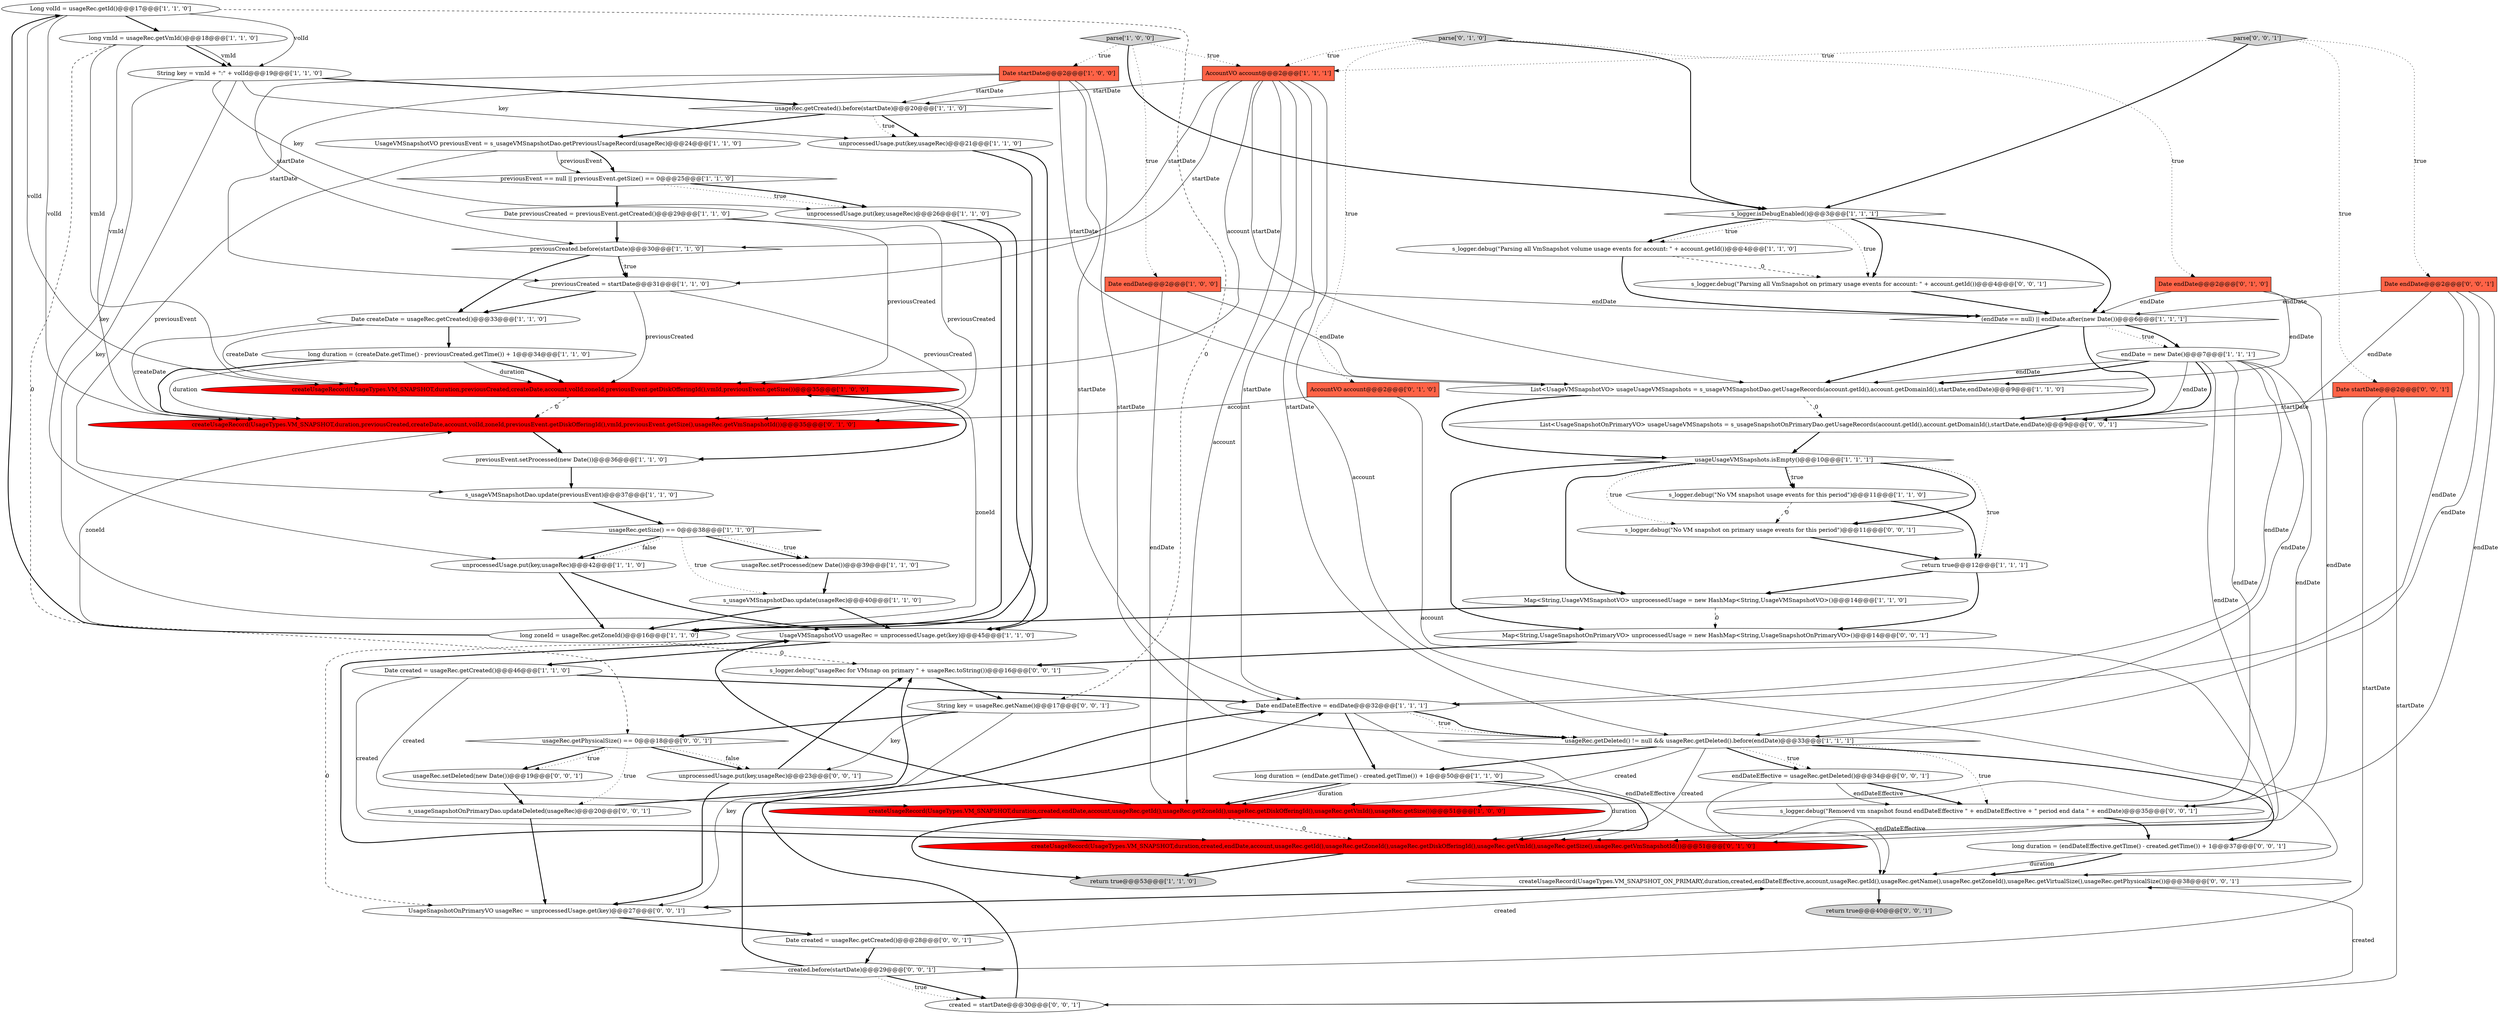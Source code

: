 digraph {
2 [style = filled, label = "Long volId = usageRec.getId()@@@17@@@['1', '1', '0']", fillcolor = white, shape = ellipse image = "AAA0AAABBB1BBB"];
25 [style = filled, label = "s_logger.debug(\"Parsing all VmSnapshot volume usage events for account: \" + account.getId())@@@4@@@['1', '1', '0']", fillcolor = white, shape = ellipse image = "AAA0AAABBB1BBB"];
14 [style = filled, label = "usageUsageVMSnapshots.isEmpty()@@@10@@@['1', '1', '1']", fillcolor = white, shape = diamond image = "AAA0AAABBB1BBB"];
4 [style = filled, label = "return true@@@12@@@['1', '1', '1']", fillcolor = white, shape = ellipse image = "AAA0AAABBB1BBB"];
48 [style = filled, label = "created = startDate@@@30@@@['0', '0', '1']", fillcolor = white, shape = ellipse image = "AAA0AAABBB3BBB"];
43 [style = filled, label = "AccountVO account@@@2@@@['0', '1', '0']", fillcolor = tomato, shape = box image = "AAA0AAABBB2BBB"];
1 [style = filled, label = "usageRec.getCreated().before(startDate)@@@20@@@['1', '1', '0']", fillcolor = white, shape = diamond image = "AAA0AAABBB1BBB"];
41 [style = filled, label = "Date endDate@@@2@@@['0', '1', '0']", fillcolor = tomato, shape = box image = "AAA0AAABBB2BBB"];
10 [style = filled, label = "return true@@@53@@@['1', '1', '0']", fillcolor = lightgray, shape = ellipse image = "AAA0AAABBB1BBB"];
16 [style = filled, label = "Date startDate@@@2@@@['1', '0', '0']", fillcolor = tomato, shape = box image = "AAA0AAABBB1BBB"];
19 [style = filled, label = "createUsageRecord(UsageTypes.VM_SNAPSHOT,duration,previousCreated,createDate,account,volId,zoneId,previousEvent.getDiskOfferingId(),vmId,previousEvent.getSize())@@@35@@@['1', '0', '0']", fillcolor = red, shape = ellipse image = "AAA1AAABBB1BBB"];
30 [style = filled, label = "UsageVMSnapshotVO previousEvent = s_usageVMSnapshotDao.getPreviousUsageRecord(usageRec)@@@24@@@['1', '1', '0']", fillcolor = white, shape = ellipse image = "AAA0AAABBB1BBB"];
0 [style = filled, label = "Map<String,UsageVMSnapshotVO> unprocessedUsage = new HashMap<String,UsageVMSnapshotVO>()@@@14@@@['1', '1', '0']", fillcolor = white, shape = ellipse image = "AAA0AAABBB1BBB"];
17 [style = filled, label = "Date created = usageRec.getCreated()@@@46@@@['1', '1', '0']", fillcolor = white, shape = ellipse image = "AAA0AAABBB1BBB"];
51 [style = filled, label = "return true@@@40@@@['0', '0', '1']", fillcolor = lightgray, shape = ellipse image = "AAA0AAABBB3BBB"];
29 [style = filled, label = "s_logger.isDebugEnabled()@@@3@@@['1', '1', '1']", fillcolor = white, shape = diamond image = "AAA0AAABBB1BBB"];
55 [style = filled, label = "Date startDate@@@2@@@['0', '0', '1']", fillcolor = tomato, shape = box image = "AAA0AAABBB3BBB"];
42 [style = filled, label = "parse['0', '1', '0']", fillcolor = lightgray, shape = diamond image = "AAA0AAABBB2BBB"];
62 [style = filled, label = "s_logger.debug(\"Remoevd vm snapshot found endDateEffective \" + endDateEffective + \" period end data \" + endDate)@@@35@@@['0', '0', '1']", fillcolor = white, shape = ellipse image = "AAA0AAABBB3BBB"];
35 [style = filled, label = "previousCreated = startDate@@@31@@@['1', '1', '0']", fillcolor = white, shape = ellipse image = "AAA0AAABBB1BBB"];
11 [style = filled, label = "previousEvent == null || previousEvent.getSize() == 0@@@25@@@['1', '1', '0']", fillcolor = white, shape = diamond image = "AAA0AAABBB1BBB"];
39 [style = filled, label = "Date previousCreated = previousEvent.getCreated()@@@29@@@['1', '1', '0']", fillcolor = white, shape = ellipse image = "AAA0AAABBB1BBB"];
44 [style = filled, label = "createUsageRecord(UsageTypes.VM_SNAPSHOT,duration,previousCreated,createDate,account,volId,zoneId,previousEvent.getDiskOfferingId(),vmId,previousEvent.getSize(),usageRec.getVmSnapshotId())@@@35@@@['0', '1', '0']", fillcolor = red, shape = ellipse image = "AAA1AAABBB2BBB"];
45 [style = filled, label = "createUsageRecord(UsageTypes.VM_SNAPSHOT,duration,created,endDate,account,usageRec.getId(),usageRec.getZoneId(),usageRec.getDiskOfferingId(),usageRec.getVmId(),usageRec.getSize(),usageRec.getVmSnapshotId())@@@51@@@['0', '1', '0']", fillcolor = red, shape = ellipse image = "AAA1AAABBB2BBB"];
3 [style = filled, label = "Date endDateEffective = endDate@@@32@@@['1', '1', '1']", fillcolor = white, shape = ellipse image = "AAA0AAABBB1BBB"];
49 [style = filled, label = "endDateEffective = usageRec.getDeleted()@@@34@@@['0', '0', '1']", fillcolor = white, shape = ellipse image = "AAA0AAABBB3BBB"];
61 [style = filled, label = "Date created = usageRec.getCreated()@@@28@@@['0', '0', '1']", fillcolor = white, shape = ellipse image = "AAA0AAABBB3BBB"];
13 [style = filled, label = "s_logger.debug(\"No VM snapshot usage events for this period\")@@@11@@@['1', '1', '0']", fillcolor = white, shape = ellipse image = "AAA0AAABBB1BBB"];
27 [style = filled, label = "usageRec.getDeleted() != null && usageRec.getDeleted().before(endDate)@@@33@@@['1', '1', '1']", fillcolor = white, shape = diamond image = "AAA0AAABBB1BBB"];
24 [style = filled, label = "s_usageVMSnapshotDao.update(previousEvent)@@@37@@@['1', '1', '0']", fillcolor = white, shape = ellipse image = "AAA0AAABBB1BBB"];
37 [style = filled, label = "previousEvent.setProcessed(new Date())@@@36@@@['1', '1', '0']", fillcolor = white, shape = ellipse image = "AAA0AAABBB1BBB"];
60 [style = filled, label = "UsageSnapshotOnPrimaryVO usageRec = unprocessedUsage.get(key)@@@27@@@['0', '0', '1']", fillcolor = white, shape = ellipse image = "AAA0AAABBB3BBB"];
21 [style = filled, label = "endDate = new Date()@@@7@@@['1', '1', '1']", fillcolor = white, shape = ellipse image = "AAA0AAABBB1BBB"];
32 [style = filled, label = "Date endDate@@@2@@@['1', '0', '0']", fillcolor = tomato, shape = box image = "AAA0AAABBB1BBB"];
12 [style = filled, label = "s_usageVMSnapshotDao.update(usageRec)@@@40@@@['1', '1', '0']", fillcolor = white, shape = ellipse image = "AAA0AAABBB1BBB"];
28 [style = filled, label = "usageRec.getSize() == 0@@@38@@@['1', '1', '0']", fillcolor = white, shape = diamond image = "AAA0AAABBB1BBB"];
6 [style = filled, label = "usageRec.setProcessed(new Date())@@@39@@@['1', '1', '0']", fillcolor = white, shape = ellipse image = "AAA0AAABBB1BBB"];
8 [style = filled, label = "previousCreated.before(startDate)@@@30@@@['1', '1', '0']", fillcolor = white, shape = diamond image = "AAA0AAABBB1BBB"];
50 [style = filled, label = "Map<String,UsageSnapshotOnPrimaryVO> unprocessedUsage = new HashMap<String,UsageSnapshotOnPrimaryVO>()@@@14@@@['0', '0', '1']", fillcolor = white, shape = ellipse image = "AAA0AAABBB3BBB"];
9 [style = filled, label = "Date createDate = usageRec.getCreated()@@@33@@@['1', '1', '0']", fillcolor = white, shape = ellipse image = "AAA0AAABBB1BBB"];
38 [style = filled, label = "(endDate == null) || endDate.after(new Date())@@@6@@@['1', '1', '1']", fillcolor = white, shape = diamond image = "AAA0AAABBB1BBB"];
65 [style = filled, label = "created.before(startDate)@@@29@@@['0', '0', '1']", fillcolor = white, shape = diamond image = "AAA0AAABBB3BBB"];
33 [style = filled, label = "UsageVMSnapshotVO usageRec = unprocessedUsage.get(key)@@@45@@@['1', '1', '0']", fillcolor = white, shape = ellipse image = "AAA0AAABBB1BBB"];
52 [style = filled, label = "usageRec.getPhysicalSize() == 0@@@18@@@['0', '0', '1']", fillcolor = white, shape = diamond image = "AAA0AAABBB3BBB"];
34 [style = filled, label = "AccountVO account@@@2@@@['1', '1', '1']", fillcolor = tomato, shape = box image = "AAA0AAABBB1BBB"];
64 [style = filled, label = "unprocessedUsage.put(key,usageRec)@@@23@@@['0', '0', '1']", fillcolor = white, shape = ellipse image = "AAA0AAABBB3BBB"];
66 [style = filled, label = "s_usageSnapshotOnPrimaryDao.updateDeleted(usageRec)@@@20@@@['0', '0', '1']", fillcolor = white, shape = ellipse image = "AAA0AAABBB3BBB"];
63 [style = filled, label = "Date endDate@@@2@@@['0', '0', '1']", fillcolor = tomato, shape = box image = "AAA0AAABBB3BBB"];
26 [style = filled, label = "createUsageRecord(UsageTypes.VM_SNAPSHOT,duration,created,endDate,account,usageRec.getId(),usageRec.getZoneId(),usageRec.getDiskOfferingId(),usageRec.getVmId(),usageRec.getSize())@@@51@@@['1', '0', '0']", fillcolor = red, shape = ellipse image = "AAA1AAABBB1BBB"];
5 [style = filled, label = "unprocessedUsage.put(key,usageRec)@@@21@@@['1', '1', '0']", fillcolor = white, shape = ellipse image = "AAA0AAABBB1BBB"];
31 [style = filled, label = "unprocessedUsage.put(key,usageRec)@@@42@@@['1', '1', '0']", fillcolor = white, shape = ellipse image = "AAA0AAABBB1BBB"];
36 [style = filled, label = "long zoneId = usageRec.getZoneId()@@@16@@@['1', '1', '0']", fillcolor = white, shape = ellipse image = "AAA0AAABBB1BBB"];
40 [style = filled, label = "long vmId = usageRec.getVmId()@@@18@@@['1', '1', '0']", fillcolor = white, shape = ellipse image = "AAA0AAABBB1BBB"];
46 [style = filled, label = "s_logger.debug(\"Parsing all VmSnapshot on primary usage events for account: \" + account.getId())@@@4@@@['0', '0', '1']", fillcolor = white, shape = ellipse image = "AAA0AAABBB3BBB"];
58 [style = filled, label = "String key = usageRec.getName()@@@17@@@['0', '0', '1']", fillcolor = white, shape = ellipse image = "AAA0AAABBB3BBB"];
59 [style = filled, label = "createUsageRecord(UsageTypes.VM_SNAPSHOT_ON_PRIMARY,duration,created,endDateEffective,account,usageRec.getId(),usageRec.getName(),usageRec.getZoneId(),usageRec.getVirtualSize(),usageRec.getPhysicalSize())@@@38@@@['0', '0', '1']", fillcolor = white, shape = ellipse image = "AAA0AAABBB3BBB"];
67 [style = filled, label = "parse['0', '0', '1']", fillcolor = lightgray, shape = diamond image = "AAA0AAABBB3BBB"];
7 [style = filled, label = "unprocessedUsage.put(key,usageRec)@@@26@@@['1', '1', '0']", fillcolor = white, shape = ellipse image = "AAA0AAABBB1BBB"];
53 [style = filled, label = "s_logger.debug(\"No VM snapshot on primary usage events for this period\")@@@11@@@['0', '0', '1']", fillcolor = white, shape = ellipse image = "AAA0AAABBB3BBB"];
54 [style = filled, label = "usageRec.setDeleted(new Date())@@@19@@@['0', '0', '1']", fillcolor = white, shape = ellipse image = "AAA0AAABBB3BBB"];
15 [style = filled, label = "parse['1', '0', '0']", fillcolor = lightgray, shape = diamond image = "AAA0AAABBB1BBB"];
47 [style = filled, label = "List<UsageSnapshotOnPrimaryVO> usageUsageVMSnapshots = s_usageSnapshotOnPrimaryDao.getUsageRecords(account.getId(),account.getDomainId(),startDate,endDate)@@@9@@@['0', '0', '1']", fillcolor = white, shape = ellipse image = "AAA0AAABBB3BBB"];
22 [style = filled, label = "long duration = (endDate.getTime() - created.getTime()) + 1@@@50@@@['1', '1', '0']", fillcolor = white, shape = ellipse image = "AAA0AAABBB1BBB"];
56 [style = filled, label = "long duration = (endDateEffective.getTime() - created.getTime()) + 1@@@37@@@['0', '0', '1']", fillcolor = white, shape = ellipse image = "AAA0AAABBB3BBB"];
18 [style = filled, label = "long duration = (createDate.getTime() - previousCreated.getTime()) + 1@@@34@@@['1', '1', '0']", fillcolor = white, shape = ellipse image = "AAA0AAABBB1BBB"];
20 [style = filled, label = "List<UsageVMSnapshotVO> usageUsageVMSnapshots = s_usageVMSnapshotDao.getUsageRecords(account.getId(),account.getDomainId(),startDate,endDate)@@@9@@@['1', '1', '0']", fillcolor = white, shape = ellipse image = "AAA0AAABBB1BBB"];
57 [style = filled, label = "s_logger.debug(\"usageRec for VMsnap on primary \" + usageRec.toString())@@@16@@@['0', '0', '1']", fillcolor = white, shape = ellipse image = "AAA0AAABBB3BBB"];
23 [style = filled, label = "String key = vmId + \":\" + volId@@@19@@@['1', '1', '0']", fillcolor = white, shape = ellipse image = "AAA0AAABBB1BBB"];
55->65 [style = solid, label="startDate"];
1->5 [style = bold, label=""];
34->20 [style = solid, label="startDate"];
28->6 [style = bold, label=""];
52->64 [style = bold, label=""];
48->3 [style = bold, label=""];
26->10 [style = bold, label=""];
55->48 [style = solid, label="startDate"];
21->26 [style = solid, label="endDate"];
39->44 [style = solid, label="previousCreated"];
34->1 [style = solid, label="startDate"];
21->47 [style = solid, label="endDate"];
55->47 [style = solid, label="startDate"];
45->33 [style = bold, label=""];
59->51 [style = bold, label=""];
36->19 [style = solid, label="zoneId"];
65->48 [style = bold, label=""];
27->49 [style = dotted, label="true"];
57->58 [style = bold, label=""];
14->53 [style = dotted, label="true"];
1->30 [style = bold, label=""];
42->29 [style = bold, label=""];
27->49 [style = bold, label=""];
40->23 [style = bold, label=""];
3->27 [style = bold, label=""];
28->6 [style = dotted, label="true"];
23->31 [style = solid, label="key"];
3->27 [style = dotted, label="true"];
63->27 [style = solid, label="endDate"];
38->21 [style = dotted, label="true"];
30->11 [style = bold, label=""];
18->44 [style = bold, label=""];
18->44 [style = solid, label="duration"];
52->64 [style = dotted, label="false"];
21->20 [style = solid, label="endDate"];
36->2 [style = bold, label=""];
21->3 [style = solid, label="endDate"];
29->46 [style = bold, label=""];
67->29 [style = bold, label=""];
66->60 [style = bold, label=""];
34->8 [style = solid, label="startDate"];
27->45 [style = solid, label="created"];
20->47 [style = dashed, label="0"];
5->36 [style = bold, label=""];
64->60 [style = bold, label=""];
34->3 [style = solid, label="startDate"];
45->10 [style = bold, label=""];
62->56 [style = bold, label=""];
16->3 [style = solid, label="startDate"];
11->7 [style = dotted, label="true"];
24->28 [style = bold, label=""];
9->44 [style = solid, label="createDate"];
46->38 [style = bold, label=""];
17->45 [style = solid, label="created"];
59->60 [style = bold, label=""];
32->38 [style = solid, label="endDate"];
26->45 [style = dashed, label="0"];
5->33 [style = bold, label=""];
15->34 [style = dotted, label="true"];
18->19 [style = solid, label="duration"];
40->44 [style = solid, label="vmId"];
36->57 [style = dashed, label="0"];
43->45 [style = solid, label="account"];
48->59 [style = solid, label="created"];
67->55 [style = dotted, label="true"];
39->8 [style = bold, label=""];
18->19 [style = bold, label=""];
49->59 [style = solid, label="endDateEffective"];
54->66 [style = bold, label=""];
20->14 [style = bold, label=""];
41->20 [style = solid, label="endDate"];
40->19 [style = solid, label="vmId"];
15->16 [style = dotted, label="true"];
16->27 [style = solid, label="startDate"];
49->62 [style = bold, label=""];
27->22 [style = bold, label=""];
22->45 [style = solid, label="duration"];
0->36 [style = bold, label=""];
4->0 [style = bold, label=""];
34->19 [style = solid, label="account"];
34->35 [style = solid, label="startDate"];
32->20 [style = solid, label="endDate"];
19->37 [style = bold, label=""];
43->44 [style = solid, label="account"];
27->56 [style = bold, label=""];
34->27 [style = solid, label="startDate"];
7->33 [style = bold, label=""];
35->19 [style = solid, label="previousCreated"];
35->44 [style = solid, label="previousCreated"];
30->11 [style = solid, label="previousEvent"];
21->45 [style = solid, label="endDate"];
42->43 [style = dotted, label="true"];
56->59 [style = solid, label="duration"];
31->33 [style = bold, label=""];
12->33 [style = bold, label=""];
38->47 [style = bold, label=""];
16->20 [style = solid, label="startDate"];
29->38 [style = bold, label=""];
44->37 [style = bold, label=""];
33->60 [style = dashed, label="0"];
32->26 [style = solid, label="endDate"];
14->4 [style = dotted, label="true"];
0->50 [style = dashed, label="0"];
66->57 [style = bold, label=""];
64->57 [style = bold, label=""];
16->1 [style = solid, label="startDate"];
15->29 [style = bold, label=""];
52->54 [style = bold, label=""];
63->62 [style = solid, label="endDate"];
25->38 [style = bold, label=""];
22->26 [style = bold, label=""];
21->47 [style = bold, label=""];
38->20 [style = bold, label=""];
37->24 [style = bold, label=""];
22->45 [style = bold, label=""];
8->35 [style = dotted, label="true"];
2->58 [style = dashed, label="0"];
61->65 [style = bold, label=""];
35->9 [style = bold, label=""];
28->31 [style = bold, label=""];
41->38 [style = solid, label="endDate"];
12->36 [style = bold, label=""];
31->36 [style = bold, label=""];
34->59 [style = solid, label="account"];
23->5 [style = solid, label="key"];
8->35 [style = bold, label=""];
41->45 [style = solid, label="endDate"];
15->32 [style = dotted, label="true"];
42->41 [style = dotted, label="true"];
9->18 [style = bold, label=""];
60->61 [style = bold, label=""];
2->44 [style = solid, label="volId"];
63->3 [style = solid, label="endDate"];
13->53 [style = dashed, label="0"];
50->57 [style = bold, label=""];
14->50 [style = bold, label=""];
17->3 [style = bold, label=""];
25->46 [style = dashed, label="0"];
14->13 [style = bold, label=""];
52->54 [style = dotted, label="true"];
14->53 [style = bold, label=""];
4->50 [style = bold, label=""];
56->59 [style = bold, label=""];
42->34 [style = dotted, label="true"];
27->26 [style = solid, label="created"];
7->36 [style = bold, label=""];
29->25 [style = dotted, label="true"];
28->12 [style = dotted, label="true"];
33->17 [style = bold, label=""];
6->12 [style = bold, label=""];
16->35 [style = solid, label="startDate"];
65->3 [style = bold, label=""];
67->63 [style = dotted, label="true"];
40->52 [style = dashed, label="0"];
2->19 [style = solid, label="volId"];
58->64 [style = solid, label="key"];
16->8 [style = solid, label="startDate"];
23->7 [style = solid, label="key"];
58->60 [style = solid, label="key"];
36->44 [style = solid, label="zoneId"];
29->25 [style = bold, label=""];
2->23 [style = solid, label="volId"];
21->27 [style = solid, label="endDate"];
22->26 [style = solid, label="duration"];
2->40 [style = bold, label=""];
3->22 [style = bold, label=""];
23->33 [style = solid, label="key"];
14->13 [style = dotted, label="true"];
49->62 [style = solid, label="endDateEffective"];
29->46 [style = dotted, label="true"];
19->44 [style = dashed, label="0"];
21->20 [style = bold, label=""];
21->62 [style = solid, label="endDate"];
14->0 [style = bold, label=""];
61->59 [style = solid, label="created"];
30->24 [style = solid, label="previousEvent"];
39->19 [style = solid, label="previousCreated"];
52->66 [style = dotted, label="true"];
9->19 [style = solid, label="createDate"];
65->48 [style = dotted, label="true"];
27->62 [style = dotted, label="true"];
67->34 [style = dotted, label="true"];
34->26 [style = solid, label="account"];
23->1 [style = bold, label=""];
40->23 [style = solid, label="vmId"];
38->21 [style = bold, label=""];
11->39 [style = bold, label=""];
63->38 [style = solid, label="endDate"];
28->31 [style = dotted, label="false"];
8->9 [style = bold, label=""];
63->47 [style = solid, label="endDate"];
58->52 [style = bold, label=""];
53->4 [style = bold, label=""];
26->33 [style = bold, label=""];
47->14 [style = bold, label=""];
17->26 [style = solid, label="created"];
1->5 [style = dotted, label="true"];
11->7 [style = bold, label=""];
3->59 [style = solid, label="endDateEffective"];
13->4 [style = bold, label=""];
}
